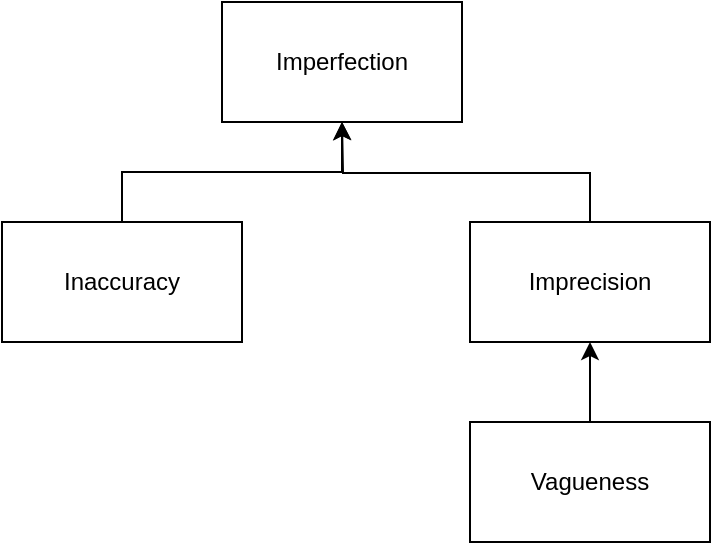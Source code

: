 <mxfile version="13.10.0" type="embed">
    <diagram id="HeS2M5Xynn5trE5IVIUv" name="imperfection">
        <mxGraphModel dx="962" dy="703" grid="1" gridSize="10" guides="1" tooltips="1" connect="1" arrows="1" fold="1" page="1" pageScale="1" pageWidth="827" pageHeight="1169" math="0" shadow="0">
            <root>
                <mxCell id="0"/>
                <mxCell id="1" parent="0"/>
                <mxCell id="Beat9v8LTeDqvJms-hGR-1" value="Imperfection" style="rounded=0;whiteSpace=wrap;html=1;" parent="1" vertex="1">
                    <mxGeometry x="170" y="360" width="120" height="60" as="geometry"/>
                </mxCell>
                <mxCell id="Beat9v8LTeDqvJms-hGR-6" style="edgeStyle=orthogonalEdgeStyle;rounded=0;orthogonalLoop=1;jettySize=auto;html=1;exitX=0.5;exitY=0;exitDx=0;exitDy=0;entryX=0.5;entryY=1;entryDx=0;entryDy=0;" parent="1" source="Beat9v8LTeDqvJms-hGR-3" target="Beat9v8LTeDqvJms-hGR-1" edge="1">
                    <mxGeometry relative="1" as="geometry"/>
                </mxCell>
                <mxCell id="Beat9v8LTeDqvJms-hGR-3" value="Inaccuracy" style="rounded=0;whiteSpace=wrap;html=1;" parent="1" vertex="1">
                    <mxGeometry x="60" y="470" width="120" height="60" as="geometry"/>
                </mxCell>
                <mxCell id="Beat9v8LTeDqvJms-hGR-7" style="edgeStyle=orthogonalEdgeStyle;rounded=0;orthogonalLoop=1;jettySize=auto;html=1;exitX=0.5;exitY=0;exitDx=0;exitDy=0;" parent="1" source="Beat9v8LTeDqvJms-hGR-4" edge="1">
                    <mxGeometry relative="1" as="geometry">
                        <mxPoint x="230" y="420" as="targetPoint"/>
                    </mxGeometry>
                </mxCell>
                <mxCell id="Beat9v8LTeDqvJms-hGR-4" value="Imprecision" style="rounded=0;whiteSpace=wrap;html=1;" parent="1" vertex="1">
                    <mxGeometry x="294" y="470" width="120" height="60" as="geometry"/>
                </mxCell>
                <mxCell id="Beat9v8LTeDqvJms-hGR-8" style="edgeStyle=orthogonalEdgeStyle;rounded=0;orthogonalLoop=1;jettySize=auto;html=1;exitX=0.5;exitY=0;exitDx=0;exitDy=0;entryX=0.5;entryY=1;entryDx=0;entryDy=0;" parent="1" source="Beat9v8LTeDqvJms-hGR-5" target="Beat9v8LTeDqvJms-hGR-4" edge="1">
                    <mxGeometry relative="1" as="geometry"/>
                </mxCell>
                <mxCell id="Beat9v8LTeDqvJms-hGR-5" value="Vagueness" style="rounded=0;whiteSpace=wrap;html=1;" parent="1" vertex="1">
                    <mxGeometry x="294" y="570" width="120" height="60" as="geometry"/>
                </mxCell>
            </root>
        </mxGraphModel>
    </diagram>
</mxfile>